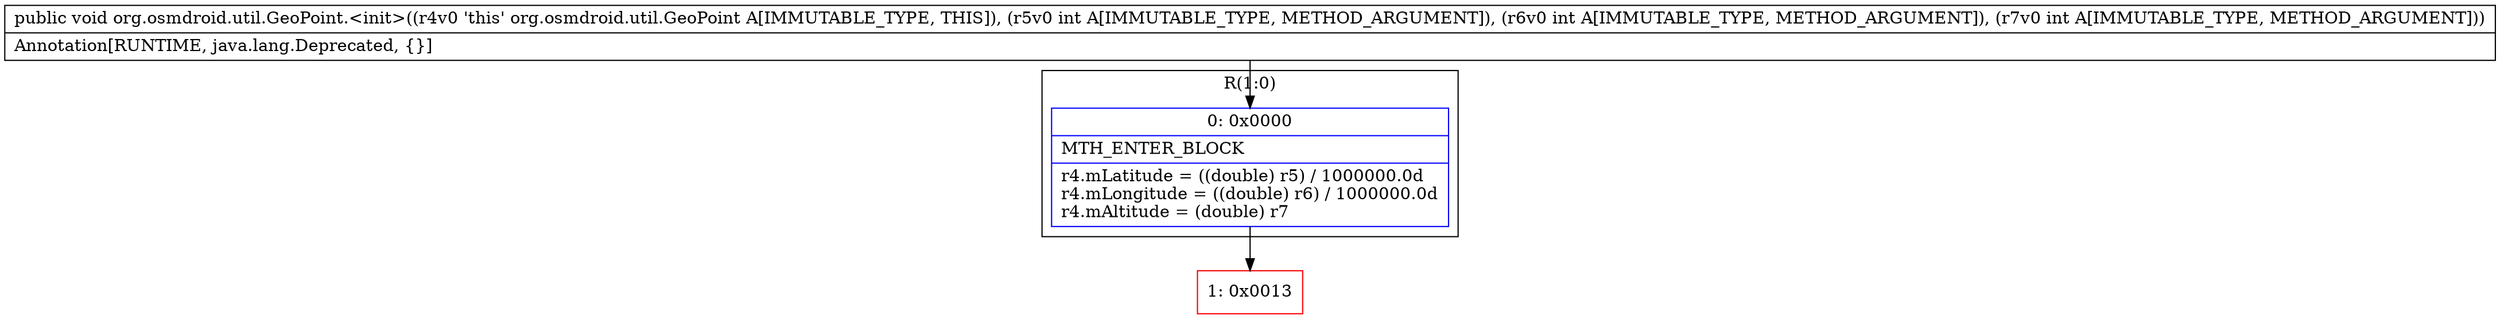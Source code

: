 digraph "CFG fororg.osmdroid.util.GeoPoint.\<init\>(III)V" {
subgraph cluster_Region_325708806 {
label = "R(1:0)";
node [shape=record,color=blue];
Node_0 [shape=record,label="{0\:\ 0x0000|MTH_ENTER_BLOCK\l|r4.mLatitude = ((double) r5) \/ 1000000.0d\lr4.mLongitude = ((double) r6) \/ 1000000.0d\lr4.mAltitude = (double) r7\l}"];
}
Node_1 [shape=record,color=red,label="{1\:\ 0x0013}"];
MethodNode[shape=record,label="{public void org.osmdroid.util.GeoPoint.\<init\>((r4v0 'this' org.osmdroid.util.GeoPoint A[IMMUTABLE_TYPE, THIS]), (r5v0 int A[IMMUTABLE_TYPE, METHOD_ARGUMENT]), (r6v0 int A[IMMUTABLE_TYPE, METHOD_ARGUMENT]), (r7v0 int A[IMMUTABLE_TYPE, METHOD_ARGUMENT]))  | Annotation[RUNTIME, java.lang.Deprecated, \{\}]\l}"];
MethodNode -> Node_0;
Node_0 -> Node_1;
}

